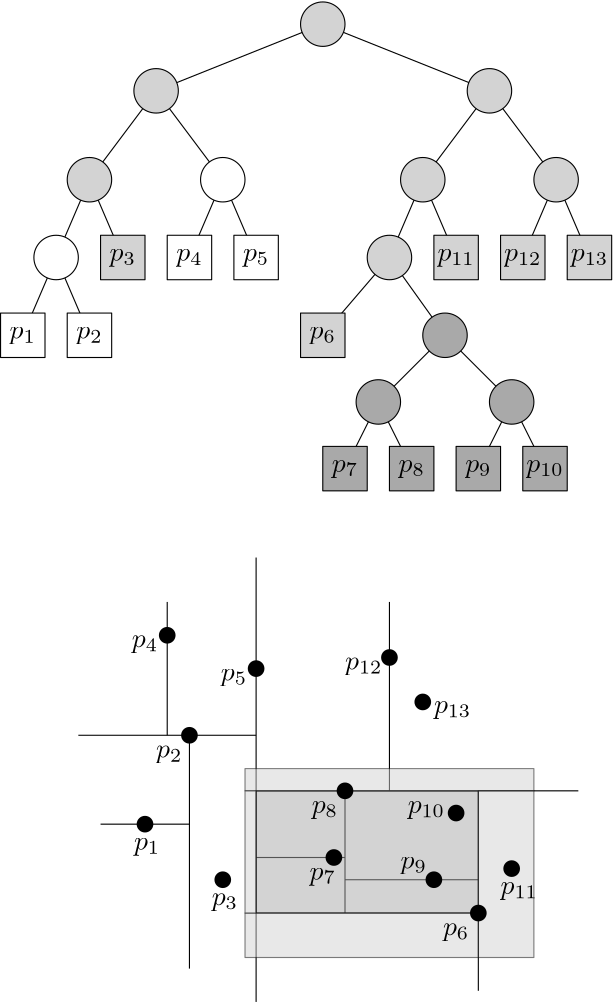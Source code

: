 <?xml version="1.0"?>
<!DOCTYPE ipe SYSTEM "ipe.dtd">
<ipe version="70107" creator="Ipe 7.2.2">
<info created="D:20160621180400" modified="D:20160621195019"/>
<ipestyle name="basic">
<symbol name="arrow/arc(spx)">
<path stroke="sym-stroke" fill="sym-stroke" pen="sym-pen">
0 0 m
-1 0.333 l
-1 -0.333 l
h
</path>
</symbol>
<symbol name="arrow/farc(spx)">
<path stroke="sym-stroke" fill="white" pen="sym-pen">
0 0 m
-1 0.333 l
-1 -0.333 l
h
</path>
</symbol>
<symbol name="arrow/ptarc(spx)">
<path stroke="sym-stroke" fill="sym-stroke" pen="sym-pen">
0 0 m
-1 0.333 l
-0.8 0 l
-1 -0.333 l
h
</path>
</symbol>
<symbol name="arrow/fptarc(spx)">
<path stroke="sym-stroke" fill="white" pen="sym-pen">
0 0 m
-1 0.333 l
-0.8 0 l
-1 -0.333 l
h
</path>
</symbol>
<symbol name="mark/circle(sx)" transformations="translations">
<path fill="sym-stroke">
0.6 0 0 0.6 0 0 e
0.4 0 0 0.4 0 0 e
</path>
</symbol>
<symbol name="mark/disk(sx)" transformations="translations">
<path fill="sym-stroke">
0.6 0 0 0.6 0 0 e
</path>
</symbol>
<symbol name="mark/fdisk(sfx)" transformations="translations">
<group>
<path fill="sym-fill">
0.5 0 0 0.5 0 0 e
</path>
<path fill="sym-stroke" fillrule="eofill">
0.6 0 0 0.6 0 0 e
0.4 0 0 0.4 0 0 e
</path>
</group>
</symbol>
<symbol name="mark/box(sx)" transformations="translations">
<path fill="sym-stroke" fillrule="eofill">
-0.6 -0.6 m
0.6 -0.6 l
0.6 0.6 l
-0.6 0.6 l
h
-0.4 -0.4 m
0.4 -0.4 l
0.4 0.4 l
-0.4 0.4 l
h
</path>
</symbol>
<symbol name="mark/square(sx)" transformations="translations">
<path fill="sym-stroke">
-0.6 -0.6 m
0.6 -0.6 l
0.6 0.6 l
-0.6 0.6 l
h
</path>
</symbol>
<symbol name="mark/fsquare(sfx)" transformations="translations">
<group>
<path fill="sym-fill">
-0.5 -0.5 m
0.5 -0.5 l
0.5 0.5 l
-0.5 0.5 l
h
</path>
<path fill="sym-stroke" fillrule="eofill">
-0.6 -0.6 m
0.6 -0.6 l
0.6 0.6 l
-0.6 0.6 l
h
-0.4 -0.4 m
0.4 -0.4 l
0.4 0.4 l
-0.4 0.4 l
h
</path>
</group>
</symbol>
<symbol name="mark/cross(sx)" transformations="translations">
<group>
<path fill="sym-stroke">
-0.43 -0.57 m
0.57 0.43 l
0.43 0.57 l
-0.57 -0.43 l
h
</path>
<path fill="sym-stroke">
-0.43 0.57 m
0.57 -0.43 l
0.43 -0.57 l
-0.57 0.43 l
h
</path>
</group>
</symbol>
<symbol name="arrow/fnormal(spx)">
<path stroke="sym-stroke" fill="white" pen="sym-pen">
0 0 m
-1 0.333 l
-1 -0.333 l
h
</path>
</symbol>
<symbol name="arrow/pointed(spx)">
<path stroke="sym-stroke" fill="sym-stroke" pen="sym-pen">
0 0 m
-1 0.333 l
-0.8 0 l
-1 -0.333 l
h
</path>
</symbol>
<symbol name="arrow/fpointed(spx)">
<path stroke="sym-stroke" fill="white" pen="sym-pen">
0 0 m
-1 0.333 l
-0.8 0 l
-1 -0.333 l
h
</path>
</symbol>
<symbol name="arrow/linear(spx)">
<path stroke="sym-stroke" pen="sym-pen">
-1 0.333 m
0 0 l
-1 -0.333 l
</path>
</symbol>
<symbol name="arrow/fdouble(spx)">
<path stroke="sym-stroke" fill="white" pen="sym-pen">
0 0 m
-1 0.333 l
-1 -0.333 l
h
-1 0 m
-2 0.333 l
-2 -0.333 l
h
</path>
</symbol>
<symbol name="arrow/double(spx)">
<path stroke="sym-stroke" fill="sym-stroke" pen="sym-pen">
0 0 m
-1 0.333 l
-1 -0.333 l
h
-1 0 m
-2 0.333 l
-2 -0.333 l
h
</path>
</symbol>
<pen name="heavier" value="0.8"/>
<pen name="fat" value="1.2"/>
<pen name="ultrafat" value="2"/>
<symbolsize name="large" value="5"/>
<symbolsize name="small" value="2"/>
<symbolsize name="tiny" value="1.1"/>
<arrowsize name="large" value="10"/>
<arrowsize name="small" value="5"/>
<arrowsize name="tiny" value="3"/>
<color name="red" value="1 0 0"/>
<color name="green" value="0 1 0"/>
<color name="blue" value="0 0 1"/>
<color name="yellow" value="1 1 0"/>
<color name="orange" value="1 0.647 0"/>
<color name="gold" value="1 0.843 0"/>
<color name="purple" value="0.627 0.125 0.941"/>
<color name="gray" value="0.745"/>
<color name="brown" value="0.647 0.165 0.165"/>
<color name="navy" value="0 0 0.502"/>
<color name="pink" value="1 0.753 0.796"/>
<color name="seagreen" value="0.18 0.545 0.341"/>
<color name="turquoise" value="0.251 0.878 0.816"/>
<color name="violet" value="0.933 0.51 0.933"/>
<color name="darkblue" value="0 0 0.545"/>
<color name="darkcyan" value="0 0.545 0.545"/>
<color name="darkgray" value="0.663"/>
<color name="darkgreen" value="0 0.392 0"/>
<color name="darkmagenta" value="0.545 0 0.545"/>
<color name="darkorange" value="1 0.549 0"/>
<color name="darkred" value="0.545 0 0"/>
<color name="lightblue" value="0.678 0.847 0.902"/>
<color name="lightcyan" value="0.878 1 1"/>
<color name="lightgray" value="0.827"/>
<color name="lightgreen" value="0.565 0.933 0.565"/>
<color name="lightyellow" value="1 1 0.878"/>
<dashstyle name="dashed" value="[4] 0"/>
<dashstyle name="dotted" value="[1 3] 0"/>
<dashstyle name="dash dotted" value="[4 2 1 2] 0"/>
<dashstyle name="dash dot dotted" value="[4 2 1 2 1 2] 0"/>
<textsize name="large" value="\large"/>
<textsize name="Large" value="\Large"/>
<textsize name="LARGE" value="\LARGE"/>
<textsize name="huge" value="\huge"/>
<textsize name="Huge" value="\Huge"/>
<textsize name="small" value="\small"/>
<textsize name="footnote" value="\footnotesize"/>
<textsize name="tiny" value="\tiny"/>
<textstyle name="center" begin="\begin{center}" end="\end{center}"/>
<textstyle name="itemize" begin="\begin{itemize}" end="\end{itemize}"/>
<textstyle name="item" begin="\begin{itemize}\item{}" end="\end{itemize}"/>
<gridsize name="4 pts" value="4"/>
<gridsize name="8 pts (~3 mm)" value="8"/>
<gridsize name="16 pts (~6 mm)" value="16"/>
<gridsize name="32 pts (~12 mm)" value="32"/>
<gridsize name="10 pts (~3.5 mm)" value="10"/>
<gridsize name="20 pts (~7 mm)" value="20"/>
<gridsize name="14 pts (~5 mm)" value="14"/>
<gridsize name="28 pts (~10 mm)" value="28"/>
<gridsize name="56 pts (~20 mm)" value="56"/>
<anglesize name="90 deg" value="90"/>
<anglesize name="60 deg" value="60"/>
<anglesize name="45 deg" value="45"/>
<anglesize name="30 deg" value="30"/>
<anglesize name="22.5 deg" value="22.5"/>
<opacity name="10%" value="0.1"/>
<opacity name="30%" value="0.3"/>
<opacity name="50%" value="0.5"/>
<opacity name="75%" value="0.75"/>
<tiling name="falling" angle="-60" step="4" width="1"/>
<tiling name="rising" angle="30" step="4" width="1"/>
</ipestyle>
<page>
<layer name="alpha"/>
<view layers="alpha" active="alpha"/>
<path layer="alpha" stroke="black">
288 800 m
228 776 l
</path>
<path stroke="black">
288 800 m
348 776 l
</path>
<path stroke="black">
228 776 m
204 744 l
</path>
<path stroke="black">
228 776 m
252 744 l
</path>
<path stroke="black">
348 776 m
324 744 l
</path>
<path stroke="black">
348 776 m
372 744 l
</path>
<path stroke="black">
204 744 m
192 716 l
</path>
<path stroke="black">
204 744 m
216 716 l
</path>
<path stroke="black">
252 744 m
240 716 l
</path>
<path stroke="black">
252 744 m
264 716 l
</path>
<path stroke="black">
324 744 m
312 716 l
</path>
<path stroke="black">
324 744 m
336 716 l
</path>
<path stroke="black">
372 744 m
360 716 l
</path>
<path stroke="black">
372 744 m
384 716 l
</path>
<path stroke="black">
192 716 m
180 688 l
</path>
<path stroke="black">
192 716 m
204 688 l
</path>
<path stroke="black">
312 716 m
288 688 l
</path>
<path stroke="black">
312 716 m
332 688 l
</path>
<path stroke="black">
332 688 m
308 664 l
</path>
<path stroke="black">
308 664 m
296 640 l
</path>
<path stroke="black">
308 664 m
320 640 l
</path>
<path stroke="black">
332 688 m
356 664 l
</path>
<path stroke="black">
356 664 m
344 640 l
</path>
<path stroke="black">
356 664 m
368 640 l
</path>
<path matrix="1 0 0 1 4 224" stroke="black" fill="white">
168 472 m
168 456 l
184 456 l
184 472 l
h
</path>
<path matrix="1 0 0 1 28 224" stroke="black" fill="white">
168 472 m
168 456 l
184 456 l
184 472 l
h
</path>
<path matrix="1 0 0 1 112 224" stroke="black" fill="lightgray">
168 472 m
168 456 l
184 456 l
184 472 l
h
</path>
<path matrix="1 0 0 1 120 176" stroke="black" fill="darkgray">
168 472 m
168 456 l
184 456 l
184 472 l
h
</path>
<path matrix="1 0 0 1 144 176" stroke="black" fill="darkgray">
168 472 m
168 456 l
184 456 l
184 472 l
h
</path>
<path matrix="1 0 0 1 168 176" stroke="black" fill="darkgray">
168 472 m
168 456 l
184 456 l
184 472 l
h
</path>
<path matrix="1 0 0 1 192 176" stroke="black" fill="darkgray">
168 472 m
168 456 l
184 456 l
184 472 l
h
</path>
<path matrix="1 0 0 1 -148 -72" stroke="black" fill="darkgray">
8 0 0 8 480 760 e
</path>
<path matrix="1 0 0 1 -172 -96" stroke="black" fill="darkgray">
8 0 0 8 480 760 e
</path>
<path matrix="1 0 0 1 -124 -96" stroke="black" fill="darkgray">
8 0 0 8 480 760 e
</path>
<text matrix="1 0 0 1 84 256" transformations="translations" pos="96 432" stroke="black" type="label" width="9.482" height="4.297" depth="1.93" halign="center" valign="center">$p_1$</text>
<text matrix="1 0 0 1 108 256" transformations="translations" pos="96 432" stroke="black" type="label" width="9.482" height="4.297" depth="1.93" halign="center" valign="center">$p_2$</text>
<text matrix="1 0 0 1 192 256" transformations="translations" pos="96 432" stroke="black" type="label" width="9.482" height="4.297" depth="1.93" halign="center" valign="center">$p_6$</text>
<text matrix="1 0 0 1 200 208" transformations="translations" pos="96 432" stroke="black" type="label" width="9.482" height="4.297" depth="1.93" halign="center" valign="center">$p_7$</text>
<text matrix="1 0 0 1 224 208" transformations="translations" pos="96 432" stroke="black" type="label" width="9.482" height="4.297" depth="1.93" halign="center" valign="center">$p_8$</text>
<text matrix="1 0 0 1 248 208" transformations="translations" pos="96 432" stroke="black" type="label" width="9.482" height="4.297" depth="1.93" halign="center" valign="center">$p_9$</text>
<text matrix="1 0 0 1 272 208" transformations="translations" pos="96 432" stroke="black" type="label" width="13.453" height="4.297" depth="1.93" halign="center" valign="center">$p_{10}$</text>
<path matrix="1 0 0 1 40 252" stroke="black" fill="lightgray">
168 472 m
168 456 l
184 456 l
184 472 l
h
</path>
<path matrix="1 0 0 1 64 252" stroke="black" fill="white">
168 472 m
168 456 l
184 456 l
184 472 l
h
</path>
<path matrix="1 0 0 1 88 252" stroke="black" fill="white">
168 472 m
168 456 l
184 456 l
184 472 l
h
</path>
<path matrix="1 0 0 1 160 252" stroke="black" fill="lightgray">
168 472 m
168 456 l
184 456 l
184 472 l
h
</path>
<path matrix="1 0 0 1 184 252" stroke="black" fill="lightgray">
168 472 m
168 456 l
184 456 l
184 472 l
h
</path>
<path matrix="1 0 0 1 208 252" stroke="black" fill="lightgray">
168 472 m
168 456 l
184 456 l
184 472 l
h
</path>
<path matrix="1 0 0 1 -192 40" stroke="black" fill="lightgray">
8 0 0 8 480 760 e
</path>
<path matrix="1 0 0 1 -252 16" stroke="black" fill="lightgray">
8 0 0 8 480 760 e
</path>
<path matrix="1 0 0 1 -132 16" stroke="black" fill="lightgray">
8 0 0 8 480 760 e
</path>
<path matrix="1 0 0 1 -276 -16" stroke="black" fill="lightgray">
8 0 0 8 480 760 e
</path>
<path matrix="1 0 0 1 -228 -16" stroke="black" fill="1">
8 0 0 8 480 760 e
</path>
<path matrix="1 0 0 1 -156 -16" stroke="black" fill="lightgray">
8 0 0 8 480 760 e
</path>
<path matrix="1 0 0 1 -108 -16" stroke="black" fill="lightgray">
8 0 0 8 480 760 e
</path>
<path matrix="1 0 0 1 -168 -44" stroke="black" fill="lightgray">
8 0 0 8 480 760 e
</path>
<path matrix="1 0 0 1 -288 -44" stroke="black" fill="1">
8 0 0 8 480 760 e
</path>
<text matrix="1 0 0 1 120 284" transformations="translations" pos="96 432" stroke="black" type="label" width="9.482" height="4.297" depth="1.93" halign="center" valign="center">$p_3$</text>
<text matrix="1 0 0 1 144 284" transformations="translations" pos="96 432" stroke="black" type="label" width="9.482" height="4.297" depth="1.93" halign="center" valign="center">$p_4$</text>
<text matrix="1 0 0 1 168 284" transformations="translations" pos="96 432" stroke="black" type="label" width="9.482" height="4.297" depth="1.93" halign="center" valign="center">$p_5$</text>
<text matrix="1 0 0 1 240 284" transformations="translations" pos="96 432" stroke="black" type="label" width="13.453" height="4.297" depth="1.93" halign="center" valign="center">$p_{11}$</text>
<text matrix="1 0 0 1 264 284" transformations="translations" pos="96 432" stroke="black" type="label" width="13.453" height="4.297" depth="1.93" halign="center" valign="center">$p_{12}$</text>
<text matrix="1 0 0 1 288 284" transformations="translations" pos="96 432" stroke="black" type="label" width="13.453" height="4.297" depth="1.93" halign="center" valign="center">$p_{13}$</text>
<path matrix="1 0 0 1 -8 0" stroke="black">
272 608 m
272 448 l
</path>
<path matrix="1 0 0 1 -8 0" stroke="black">
240 592 m
240 544 l
240 544 l
</path>
<path matrix="1 0 0 1 -8 0" stroke="black">
208 544 m
272 544 l
</path>
<path matrix="1 0 0 1 -8 0" stroke="black">
248 544 m
248 460 l
</path>
<path matrix="1 0 0 1 -8 0" stroke="black">
248 512 m
216 512 l
</path>
<path matrix="1 0 0 1 -8 0" stroke="black">
320 592 m
320 524 l
320 524 l
</path>
<path matrix="1 0 0 1 -8 0" stroke="black">
272 524 m
388 524 l
</path>
<path matrix="1 0 0 1 -8 0" stroke="black">
304 524 m
304 480 l
304 480 l
</path>
<path matrix="1 0 0 1 -8 0" stroke="black">
352 524 m
352 452 l
</path>
<path matrix="1 0 0 1 -8 0" stroke="black">
272 500 m
304 500 l
</path>
<path matrix="1 0 0 1 -8 0" stroke="black">
272 480 m
352 480 l
</path>
<path matrix="1 0 0 1 -8 0" stroke="black">
304 492 m
352 492 l
</path>
<path matrix="1 0 0 1 -8 0" stroke="black" fill="darkgray" opacity="50%">
272 524 m
272 480 l
352 480 l
352 524 l
h
</path>
<path matrix="1 0 0 1 -8 0" stroke="black" fill="lightgray" opacity="50%">
268 532 m
268 524 l
372 524 l
372 532 l
h
</path>
<path matrix="1 0 0 1 -8 0" stroke="black" fill="lightgray" opacity="50%">
352 524 m
352 464 l
372 464 l
372 524 l
h
</path>
<path matrix="1 0 0 1 -8 0" stroke="black" fill="lightgray" opacity="50%">
268 480 m
268 464 l
352 464 l
352 480 l
h
</path>
<path matrix="1 0 0 1 -8 0" stroke="black" fill="lightgray" opacity="50%">
268 524 m
268 480 l
272 480 l
272 524 l
h
</path>
<use matrix="1 0 0 1 -8 0" name="mark/disk(sx)" pos="232 512" size="large" stroke="black"/>
<use matrix="1 0 0 1 -8 0" name="mark/disk(sx)" pos="248 544" size="large" stroke="black"/>
<use matrix="1 0 0 1 -8 0" name="mark/disk(sx)" pos="260 492" size="large" stroke="black"/>
<use matrix="1 0 0 1 -8 0" name="mark/disk(sx)" pos="240 580" size="large" stroke="black"/>
<use matrix="1 0 0 1 -8 0" name="mark/disk(sx)" pos="320 572" size="large" stroke="black"/>
<use matrix="1 0 0 1 -8 0" name="mark/disk(sx)" pos="272 568" size="large" stroke="black"/>
<use matrix="1 0 0 1 -8 0" name="mark/disk(sx)" pos="352 480" size="large" stroke="black"/>
<use matrix="1 0 0 1 -8 0" name="mark/disk(sx)" pos="300 500" size="large" stroke="black"/>
<use matrix="1 0 0 1 -8 0" name="mark/disk(sx)" pos="304 524" size="large" stroke="black"/>
<use matrix="1 0 0 1 -8 0" name="mark/disk(sx)" pos="336 492" size="large" stroke="black"/>
<use matrix="1 0 0 1 -8 0" name="mark/disk(sx)" pos="344 516" size="large" stroke="black"/>
<use matrix="1 0 0 1 -8 0" name="mark/disk(sx)" pos="364 496" size="large" stroke="black"/>
<use matrix="1 0 0 1 -8 0" name="mark/disk(sx)" pos="332 556" size="large" stroke="black"/>
<text matrix="1 0 0 1 -8 0" transformations="translations" pos="228 504" stroke="black" type="label" width="9.482" height="4.297" depth="1.93" valign="center">$p_1$</text>
<text matrix="1 0 0 1 20 -20" transformations="translations" pos="228 504" stroke="black" type="label" width="9.482" height="4.297" depth="1.93" valign="center">$p_3$</text>
<text matrix="1 0 0 1 124 -16" transformations="translations" pos="228 504" stroke="black" type="label" width="13.453" height="4.297" depth="1.93" valign="center">$p_{11}$</text>
<text matrix="1 0 0 1 -12 0" transformations="translations" pos="240 536" stroke="black" type="label" width="9.482" height="4.297" depth="1.93" valign="baseline">$p_2$</text>
<text matrix="1 0 0 1 48 -44" transformations="translations" pos="240 536" stroke="black" type="label" width="9.482" height="4.297" depth="1.93" halign="center" valign="baseline">$p_7$</text>
<text matrix="1 0 0 1 44 -20" transformations="translations" pos="240 536" stroke="black" type="label" width="9.482" height="4.297" depth="1.93" valign="baseline">$p_8$</text>
<text matrix="1 0 0 1 96 -64" transformations="translations" pos="240 536" stroke="black" type="label" width="9.482" height="4.297" depth="1.93" halign="center" valign="baseline">$p_6$</text>
<text matrix="1 0 0 1 -4 0" transformations="translations" pos="228 580" stroke="black" type="label" width="9.482" height="4.297" depth="1.93" halign="center" valign="top">$p_4$</text>
<text matrix="1 0 0 1 28 -12" transformations="translations" pos="228 580" stroke="black" type="label" width="9.482" height="4.297" depth="1.93" halign="center" valign="top">$p_5$</text>
<text matrix="1 0 0 1 68 -8" transformations="translations" pos="228 580" stroke="black" type="label" width="13.453" height="4.297" depth="1.93" valign="top">$p_{12}$</text>
<text matrix="1 0 0 1 -8 -4" transformations="translations" pos="336 556" stroke="black" type="label" width="13.453" height="4.297" depth="1.93" valign="baseline">$p_{13}$</text>
<text matrix="1 0 0 1 -4 -40" transformations="translations" pos="336 556" stroke="black" type="label" width="13.453" height="4.297" depth="1.93" halign="right" valign="baseline">$p_{10}$</text>
<text matrix="1 0 0 1 -20 -60" transformations="translations" pos="336 556" stroke="black" type="label" width="9.482" height="4.297" depth="1.93" valign="baseline">$p_9$</text>
</page>
</ipe>
